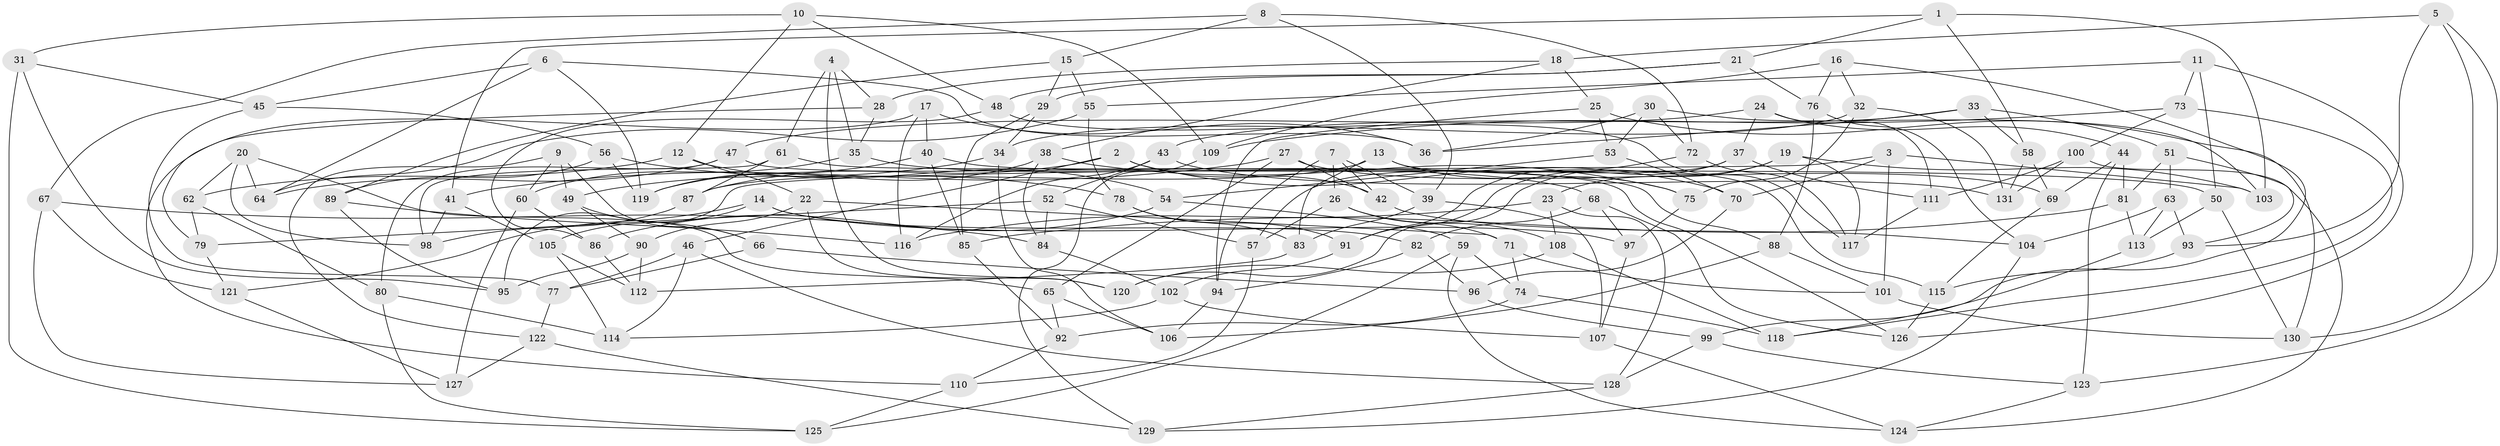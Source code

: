 // coarse degree distribution, {6: 0.3956043956043956, 4: 0.5164835164835165, 5: 0.04395604395604396, 3: 0.04395604395604396}
// Generated by graph-tools (version 1.1) at 2025/24/03/03/25 07:24:23]
// undirected, 131 vertices, 262 edges
graph export_dot {
graph [start="1"]
  node [color=gray90,style=filled];
  1;
  2;
  3;
  4;
  5;
  6;
  7;
  8;
  9;
  10;
  11;
  12;
  13;
  14;
  15;
  16;
  17;
  18;
  19;
  20;
  21;
  22;
  23;
  24;
  25;
  26;
  27;
  28;
  29;
  30;
  31;
  32;
  33;
  34;
  35;
  36;
  37;
  38;
  39;
  40;
  41;
  42;
  43;
  44;
  45;
  46;
  47;
  48;
  49;
  50;
  51;
  52;
  53;
  54;
  55;
  56;
  57;
  58;
  59;
  60;
  61;
  62;
  63;
  64;
  65;
  66;
  67;
  68;
  69;
  70;
  71;
  72;
  73;
  74;
  75;
  76;
  77;
  78;
  79;
  80;
  81;
  82;
  83;
  84;
  85;
  86;
  87;
  88;
  89;
  90;
  91;
  92;
  93;
  94;
  95;
  96;
  97;
  98;
  99;
  100;
  101;
  102;
  103;
  104;
  105;
  106;
  107;
  108;
  109;
  110;
  111;
  112;
  113;
  114;
  115;
  116;
  117;
  118;
  119;
  120;
  121;
  122;
  123;
  124;
  125;
  126;
  127;
  128;
  129;
  130;
  131;
  1 -- 58;
  1 -- 21;
  1 -- 41;
  1 -- 103;
  2 -- 46;
  2 -- 70;
  2 -- 87;
  2 -- 42;
  3 -- 103;
  3 -- 70;
  3 -- 95;
  3 -- 101;
  4 -- 61;
  4 -- 28;
  4 -- 120;
  4 -- 35;
  5 -- 93;
  5 -- 123;
  5 -- 18;
  5 -- 130;
  6 -- 45;
  6 -- 36;
  6 -- 64;
  6 -- 119;
  7 -- 94;
  7 -- 42;
  7 -- 39;
  7 -- 26;
  8 -- 15;
  8 -- 39;
  8 -- 67;
  8 -- 72;
  9 -- 66;
  9 -- 122;
  9 -- 49;
  9 -- 60;
  10 -- 31;
  10 -- 48;
  10 -- 12;
  10 -- 109;
  11 -- 73;
  11 -- 50;
  11 -- 55;
  11 -- 126;
  12 -- 22;
  12 -- 54;
  12 -- 62;
  13 -- 87;
  13 -- 115;
  13 -- 83;
  13 -- 75;
  14 -- 82;
  14 -- 121;
  14 -- 105;
  14 -- 97;
  15 -- 55;
  15 -- 89;
  15 -- 29;
  16 -- 99;
  16 -- 32;
  16 -- 76;
  16 -- 109;
  17 -- 110;
  17 -- 116;
  17 -- 36;
  17 -- 40;
  18 -- 38;
  18 -- 25;
  18 -- 28;
  19 -- 120;
  19 -- 103;
  19 -- 117;
  19 -- 23;
  20 -- 62;
  20 -- 65;
  20 -- 64;
  20 -- 98;
  21 -- 76;
  21 -- 29;
  21 -- 48;
  22 -- 71;
  22 -- 120;
  22 -- 90;
  23 -- 128;
  23 -- 108;
  23 -- 116;
  24 -- 37;
  24 -- 47;
  24 -- 111;
  24 -- 44;
  25 -- 53;
  25 -- 130;
  25 -- 94;
  26 -- 57;
  26 -- 71;
  26 -- 108;
  27 -- 65;
  27 -- 69;
  27 -- 42;
  27 -- 41;
  28 -- 35;
  28 -- 79;
  29 -- 34;
  29 -- 85;
  30 -- 103;
  30 -- 36;
  30 -- 72;
  30 -- 53;
  31 -- 45;
  31 -- 95;
  31 -- 125;
  32 -- 131;
  32 -- 75;
  32 -- 34;
  33 -- 51;
  33 -- 43;
  33 -- 58;
  33 -- 36;
  34 -- 49;
  34 -- 106;
  35 -- 68;
  35 -- 60;
  37 -- 111;
  37 -- 91;
  37 -- 57;
  38 -- 84;
  38 -- 75;
  38 -- 119;
  39 -- 107;
  39 -- 83;
  40 -- 119;
  40 -- 85;
  40 -- 50;
  41 -- 105;
  41 -- 98;
  42 -- 104;
  43 -- 116;
  43 -- 52;
  43 -- 131;
  44 -- 123;
  44 -- 81;
  44 -- 69;
  45 -- 56;
  45 -- 77;
  46 -- 114;
  46 -- 77;
  46 -- 128;
  47 -- 126;
  47 -- 64;
  47 -- 80;
  48 -- 117;
  48 -- 86;
  49 -- 66;
  49 -- 90;
  50 -- 130;
  50 -- 113;
  51 -- 81;
  51 -- 63;
  51 -- 93;
  52 -- 79;
  52 -- 84;
  52 -- 57;
  53 -- 70;
  53 -- 54;
  54 -- 59;
  54 -- 86;
  55 -- 78;
  55 -- 64;
  56 -- 89;
  56 -- 119;
  56 -- 78;
  57 -- 110;
  58 -- 131;
  58 -- 69;
  59 -- 74;
  59 -- 125;
  59 -- 124;
  60 -- 86;
  60 -- 127;
  61 -- 88;
  61 -- 87;
  61 -- 98;
  62 -- 79;
  62 -- 80;
  63 -- 93;
  63 -- 104;
  63 -- 113;
  65 -- 92;
  65 -- 106;
  66 -- 96;
  66 -- 77;
  67 -- 84;
  67 -- 121;
  67 -- 127;
  68 -- 97;
  68 -- 126;
  68 -- 82;
  69 -- 115;
  70 -- 96;
  71 -- 101;
  71 -- 74;
  72 -- 117;
  72 -- 91;
  73 -- 109;
  73 -- 118;
  73 -- 100;
  74 -- 118;
  74 -- 92;
  75 -- 97;
  76 -- 104;
  76 -- 88;
  77 -- 122;
  78 -- 91;
  78 -- 83;
  79 -- 121;
  80 -- 125;
  80 -- 114;
  81 -- 113;
  81 -- 85;
  82 -- 94;
  82 -- 96;
  83 -- 112;
  84 -- 102;
  85 -- 92;
  86 -- 112;
  87 -- 98;
  88 -- 106;
  88 -- 101;
  89 -- 95;
  89 -- 116;
  90 -- 112;
  90 -- 95;
  91 -- 102;
  92 -- 110;
  93 -- 115;
  94 -- 106;
  96 -- 99;
  97 -- 107;
  99 -- 128;
  99 -- 123;
  100 -- 111;
  100 -- 131;
  100 -- 124;
  101 -- 130;
  102 -- 107;
  102 -- 114;
  104 -- 129;
  105 -- 112;
  105 -- 114;
  107 -- 124;
  108 -- 118;
  108 -- 120;
  109 -- 129;
  110 -- 125;
  111 -- 117;
  113 -- 118;
  115 -- 126;
  121 -- 127;
  122 -- 127;
  122 -- 129;
  123 -- 124;
  128 -- 129;
}
